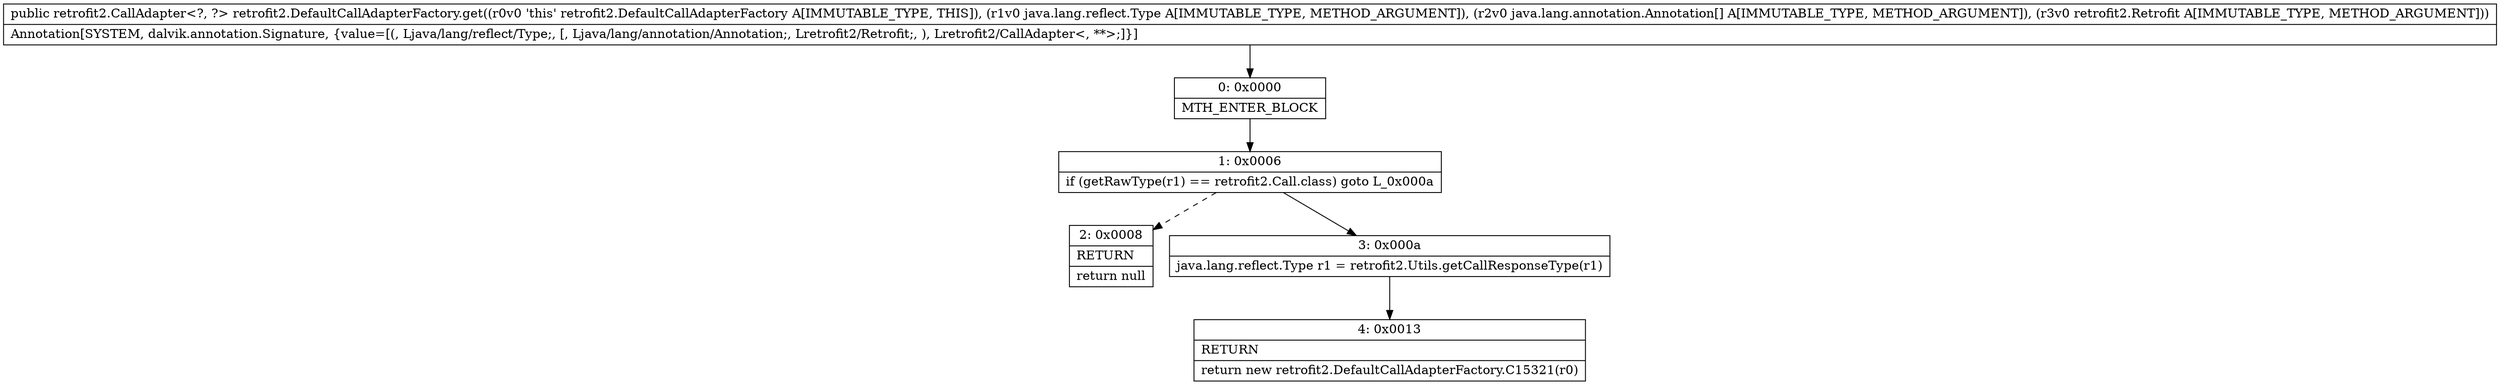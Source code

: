 digraph "CFG forretrofit2.DefaultCallAdapterFactory.get(Ljava\/lang\/reflect\/Type;[Ljava\/lang\/annotation\/Annotation;Lretrofit2\/Retrofit;)Lretrofit2\/CallAdapter;" {
Node_0 [shape=record,label="{0\:\ 0x0000|MTH_ENTER_BLOCK\l}"];
Node_1 [shape=record,label="{1\:\ 0x0006|if (getRawType(r1) == retrofit2.Call.class) goto L_0x000a\l}"];
Node_2 [shape=record,label="{2\:\ 0x0008|RETURN\l|return null\l}"];
Node_3 [shape=record,label="{3\:\ 0x000a|java.lang.reflect.Type r1 = retrofit2.Utils.getCallResponseType(r1)\l}"];
Node_4 [shape=record,label="{4\:\ 0x0013|RETURN\l|return new retrofit2.DefaultCallAdapterFactory.C15321(r0)\l}"];
MethodNode[shape=record,label="{public retrofit2.CallAdapter\<?, ?\> retrofit2.DefaultCallAdapterFactory.get((r0v0 'this' retrofit2.DefaultCallAdapterFactory A[IMMUTABLE_TYPE, THIS]), (r1v0 java.lang.reflect.Type A[IMMUTABLE_TYPE, METHOD_ARGUMENT]), (r2v0 java.lang.annotation.Annotation[] A[IMMUTABLE_TYPE, METHOD_ARGUMENT]), (r3v0 retrofit2.Retrofit A[IMMUTABLE_TYPE, METHOD_ARGUMENT]))  | Annotation[SYSTEM, dalvik.annotation.Signature, \{value=[(, Ljava\/lang\/reflect\/Type;, [, Ljava\/lang\/annotation\/Annotation;, Lretrofit2\/Retrofit;, ), Lretrofit2\/CallAdapter\<, **\>;]\}]\l}"];
MethodNode -> Node_0;
Node_0 -> Node_1;
Node_1 -> Node_2[style=dashed];
Node_1 -> Node_3;
Node_3 -> Node_4;
}

